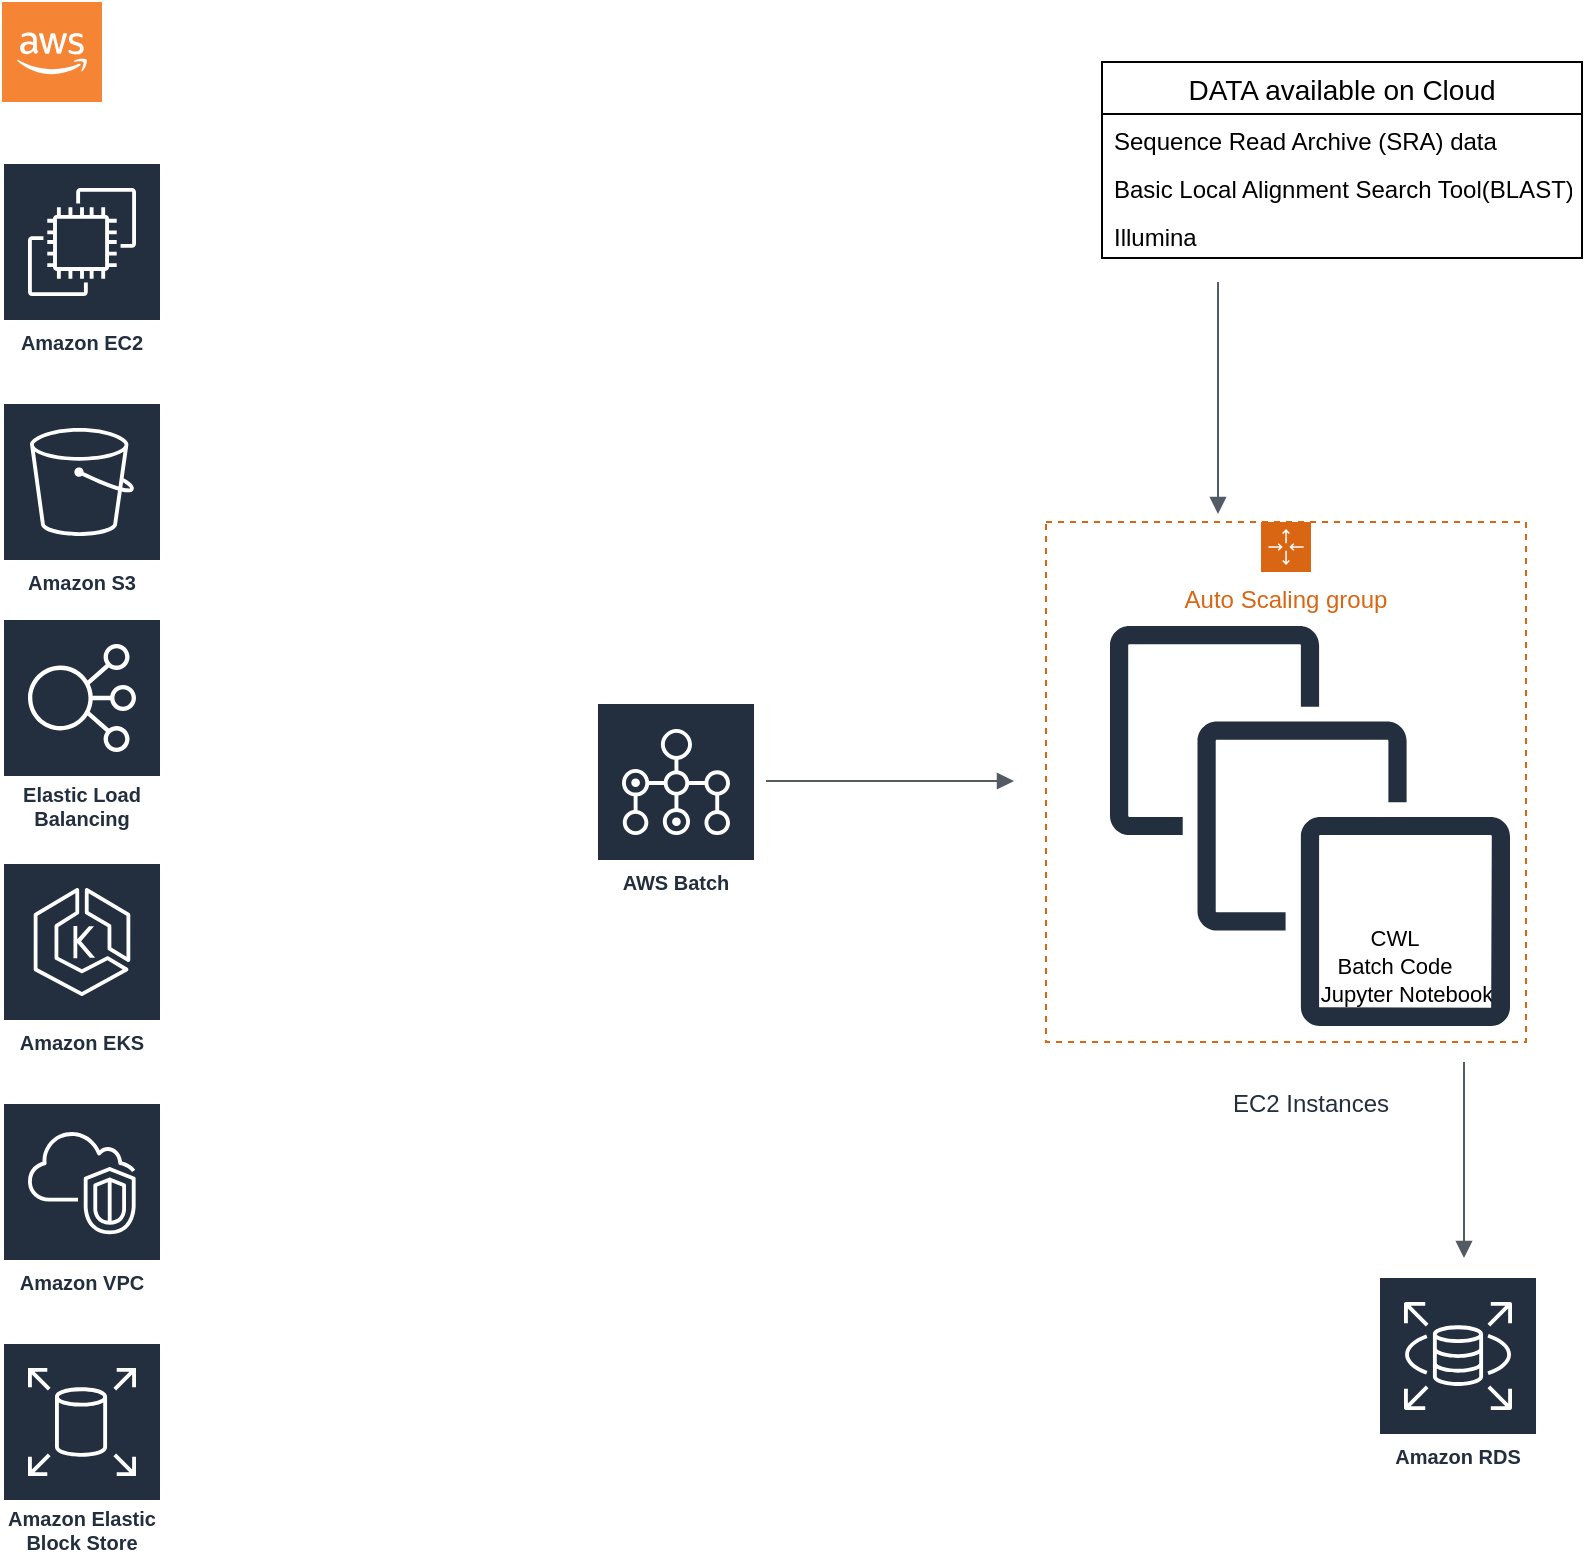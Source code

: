 <mxfile version="14.8.3" type="github">
  <diagram id="cb-TSlpXkkvhrSAXmfEZ" name="Page-1">
    <mxGraphModel dx="857" dy="589" grid="1" gridSize="10" guides="1" tooltips="1" connect="1" arrows="1" fold="1" page="1" pageScale="1" pageWidth="827" pageHeight="1169" math="0" shadow="0">
      <root>
        <mxCell id="0" />
        <mxCell id="1" parent="0" />
        <mxCell id="nAag5MHlNy-MG2vHLQIz-2" value="DATA available on Cloud" style="swimlane;fontStyle=0;childLayout=stackLayout;horizontal=1;startSize=26;fillColor=none;horizontalStack=0;resizeParent=1;resizeParentMax=0;resizeLast=0;collapsible=1;marginBottom=0;fontSize=14;" parent="1" vertex="1">
          <mxGeometry x="560" y="40" width="240" height="98" as="geometry" />
        </mxCell>
        <mxCell id="nAag5MHlNy-MG2vHLQIz-3" value="Sequence Read Archive (SRA) data" style="text;strokeColor=none;fillColor=none;align=left;verticalAlign=top;spacingLeft=4;spacingRight=4;overflow=hidden;rotatable=0;points=[[0,0.5],[1,0.5]];portConstraint=eastwest;" parent="nAag5MHlNy-MG2vHLQIz-2" vertex="1">
          <mxGeometry y="26" width="240" height="24" as="geometry" />
        </mxCell>
        <mxCell id="8YdzJCJYcOsDjFqOoVUw-2" value="Basic Local Alignment Search Tool(BLAST)" style="text;strokeColor=none;fillColor=none;align=left;verticalAlign=top;spacingLeft=4;spacingRight=4;overflow=hidden;rotatable=0;points=[[0,0.5],[1,0.5]];portConstraint=eastwest;" vertex="1" parent="nAag5MHlNy-MG2vHLQIz-2">
          <mxGeometry y="50" width="240" height="24" as="geometry" />
        </mxCell>
        <mxCell id="8YdzJCJYcOsDjFqOoVUw-3" value="Illumina" style="text;strokeColor=none;fillColor=none;align=left;verticalAlign=top;spacingLeft=4;spacingRight=4;overflow=hidden;rotatable=0;points=[[0,0.5],[1,0.5]];portConstraint=eastwest;" vertex="1" parent="nAag5MHlNy-MG2vHLQIz-2">
          <mxGeometry y="74" width="240" height="24" as="geometry" />
        </mxCell>
        <mxCell id="8YdzJCJYcOsDjFqOoVUw-5" value="" style="outlineConnect=0;dashed=0;verticalLabelPosition=bottom;verticalAlign=top;align=center;html=1;shape=mxgraph.aws3.cloud_2;fillColor=#F58534;gradientColor=none;" vertex="1" parent="1">
          <mxGeometry x="10" y="10" width="50" height="50" as="geometry" />
        </mxCell>
        <mxCell id="8YdzJCJYcOsDjFqOoVUw-6" value="Amazon EC2" style="outlineConnect=0;fontColor=#232F3E;gradientColor=none;strokeColor=#ffffff;fillColor=#232F3E;dashed=0;verticalLabelPosition=middle;verticalAlign=bottom;align=center;html=1;whiteSpace=wrap;fontSize=10;fontStyle=1;spacing=3;shape=mxgraph.aws4.productIcon;prIcon=mxgraph.aws4.ec2;" vertex="1" parent="1">
          <mxGeometry x="10" y="90" width="80" height="100" as="geometry" />
        </mxCell>
        <mxCell id="8YdzJCJYcOsDjFqOoVUw-9" value="&lt;font style=&quot;font-size: 11px&quot;&gt;Jupyter Notebook&lt;/font&gt;" style="text;html=1;align=center;verticalAlign=middle;resizable=0;points=[];autosize=1;strokeColor=none;" vertex="1" parent="1">
          <mxGeometry x="662" y="496" width="100" height="20" as="geometry" />
        </mxCell>
        <mxCell id="8YdzJCJYcOsDjFqOoVUw-10" value="&lt;font style=&quot;font-size: 11px&quot;&gt;Batch Code&lt;/font&gt;" style="text;html=1;align=center;verticalAlign=middle;resizable=0;points=[];autosize=1;strokeColor=none;" vertex="1" parent="1">
          <mxGeometry x="671" y="482" width="70" height="20" as="geometry" />
        </mxCell>
        <mxCell id="8YdzJCJYcOsDjFqOoVUw-13" value="&lt;font style=&quot;font-size: 11px&quot;&gt;CWL&lt;/font&gt;" style="text;html=1;align=center;verticalAlign=middle;resizable=0;points=[];autosize=1;strokeColor=none;" vertex="1" parent="1">
          <mxGeometry x="686" y="468" width="40" height="20" as="geometry" />
        </mxCell>
        <mxCell id="8YdzJCJYcOsDjFqOoVUw-14" value="EC2 Instances" style="outlineConnect=0;fontColor=#232F3E;gradientColor=none;strokeColor=#232F3E;dashed=0;verticalLabelPosition=bottom;verticalAlign=top;align=center;html=1;fontSize=12;fontStyle=0;aspect=fixed;shape=mxgraph.aws4.resourceIcon;resIcon=mxgraph.aws4.instances;fillColor=none;" vertex="1" parent="1">
          <mxGeometry x="539" y="297" width="250" height="250" as="geometry" />
        </mxCell>
        <mxCell id="8YdzJCJYcOsDjFqOoVUw-15" value="AWS Batch" style="outlineConnect=0;fontColor=#232F3E;gradientColor=none;strokeColor=#ffffff;fillColor=#232F3E;dashed=0;verticalLabelPosition=middle;verticalAlign=bottom;align=center;html=1;whiteSpace=wrap;fontSize=10;fontStyle=1;spacing=3;shape=mxgraph.aws4.productIcon;prIcon=mxgraph.aws4.batch;" vertex="1" parent="1">
          <mxGeometry x="307" y="360" width="80" height="100" as="geometry" />
        </mxCell>
        <mxCell id="8YdzJCJYcOsDjFqOoVUw-17" value="Amazon EKS" style="outlineConnect=0;fontColor=#232F3E;gradientColor=none;strokeColor=#ffffff;fillColor=#232F3E;dashed=0;verticalLabelPosition=middle;verticalAlign=bottom;align=center;html=1;whiteSpace=wrap;fontSize=10;fontStyle=1;spacing=3;shape=mxgraph.aws4.productIcon;prIcon=mxgraph.aws4.eks;" vertex="1" parent="1">
          <mxGeometry x="10" y="440" width="80" height="100" as="geometry" />
        </mxCell>
        <mxCell id="8YdzJCJYcOsDjFqOoVUw-18" value="Elastic Load Balancing" style="outlineConnect=0;fontColor=#232F3E;gradientColor=none;strokeColor=#ffffff;fillColor=#232F3E;dashed=0;verticalLabelPosition=middle;verticalAlign=bottom;align=center;html=1;whiteSpace=wrap;fontSize=10;fontStyle=1;spacing=3;shape=mxgraph.aws4.productIcon;prIcon=mxgraph.aws4.elastic_load_balancing;" vertex="1" parent="1">
          <mxGeometry x="10" y="318" width="80" height="110" as="geometry" />
        </mxCell>
        <mxCell id="8YdzJCJYcOsDjFqOoVUw-19" value="Amazon S3" style="outlineConnect=0;fontColor=#232F3E;gradientColor=none;strokeColor=#ffffff;fillColor=#232F3E;dashed=0;verticalLabelPosition=middle;verticalAlign=bottom;align=center;html=1;whiteSpace=wrap;fontSize=10;fontStyle=1;spacing=3;shape=mxgraph.aws4.productIcon;prIcon=mxgraph.aws4.s3;" vertex="1" parent="1">
          <mxGeometry x="10" y="210" width="80" height="100" as="geometry" />
        </mxCell>
        <mxCell id="8YdzJCJYcOsDjFqOoVUw-20" value="Amazon Elastic Block Store" style="outlineConnect=0;fontColor=#232F3E;gradientColor=none;strokeColor=#ffffff;fillColor=#232F3E;dashed=0;verticalLabelPosition=middle;verticalAlign=bottom;align=center;html=1;whiteSpace=wrap;fontSize=10;fontStyle=1;spacing=3;shape=mxgraph.aws4.productIcon;prIcon=mxgraph.aws4.elastic_block_store;" vertex="1" parent="1">
          <mxGeometry x="10" y="680" width="80" height="110" as="geometry" />
        </mxCell>
        <mxCell id="8YdzJCJYcOsDjFqOoVUw-21" value="Amazon RDS" style="outlineConnect=0;fontColor=#232F3E;gradientColor=none;strokeColor=#ffffff;fillColor=#232F3E;dashed=0;verticalLabelPosition=middle;verticalAlign=bottom;align=center;html=1;whiteSpace=wrap;fontSize=10;fontStyle=1;spacing=3;shape=mxgraph.aws4.productIcon;prIcon=mxgraph.aws4.rds;" vertex="1" parent="1">
          <mxGeometry x="698" y="647" width="80" height="100" as="geometry" />
        </mxCell>
        <mxCell id="8YdzJCJYcOsDjFqOoVUw-22" value="Amazon VPC" style="outlineConnect=0;fontColor=#232F3E;gradientColor=none;strokeColor=#ffffff;fillColor=#232F3E;dashed=0;verticalLabelPosition=middle;verticalAlign=bottom;align=center;html=1;whiteSpace=wrap;fontSize=10;fontStyle=1;spacing=3;shape=mxgraph.aws4.productIcon;prIcon=mxgraph.aws4.vpc;" vertex="1" parent="1">
          <mxGeometry x="10" y="560" width="80" height="100" as="geometry" />
        </mxCell>
        <mxCell id="8YdzJCJYcOsDjFqOoVUw-23" value="Auto Scaling group" style="points=[[0,0],[0.25,0],[0.5,0],[0.75,0],[1,0],[1,0.25],[1,0.5],[1,0.75],[1,1],[0.75,1],[0.5,1],[0.25,1],[0,1],[0,0.75],[0,0.5],[0,0.25]];outlineConnect=0;gradientColor=none;html=1;whiteSpace=wrap;fontSize=12;fontStyle=0;shape=mxgraph.aws4.groupCenter;grIcon=mxgraph.aws4.group_auto_scaling_group;grStroke=1;strokeColor=#D86613;fillColor=none;verticalAlign=top;align=center;fontColor=#D86613;dashed=1;spacingTop=25;" vertex="1" parent="1">
          <mxGeometry x="532" y="270" width="240" height="260" as="geometry" />
        </mxCell>
        <mxCell id="8YdzJCJYcOsDjFqOoVUw-25" value="" style="edgeStyle=orthogonalEdgeStyle;html=1;endArrow=none;elbow=vertical;startArrow=block;startFill=1;strokeColor=#545B64;rounded=0;" edge="1" parent="1">
          <mxGeometry width="100" relative="1" as="geometry">
            <mxPoint x="618" y="266" as="sourcePoint" />
            <mxPoint x="618" y="150" as="targetPoint" />
          </mxGeometry>
        </mxCell>
        <mxCell id="8YdzJCJYcOsDjFqOoVUw-27" value="" style="edgeStyle=orthogonalEdgeStyle;html=1;endArrow=none;elbow=vertical;startArrow=block;startFill=1;strokeColor=#545B64;rounded=0;" edge="1" parent="1">
          <mxGeometry width="100" relative="1" as="geometry">
            <mxPoint x="516" y="399.5" as="sourcePoint" />
            <mxPoint x="416" y="399.5" as="targetPoint" />
            <Array as="points">
              <mxPoint x="392" y="400" />
              <mxPoint x="392" y="400" />
            </Array>
          </mxGeometry>
        </mxCell>
        <mxCell id="8YdzJCJYcOsDjFqOoVUw-28" value="" style="edgeStyle=orthogonalEdgeStyle;html=1;endArrow=none;elbow=vertical;startArrow=block;startFill=1;strokeColor=#545B64;rounded=0;" edge="1" parent="1">
          <mxGeometry width="100" relative="1" as="geometry">
            <mxPoint x="741" y="638" as="sourcePoint" />
            <mxPoint x="741" y="563" as="targetPoint" />
            <Array as="points">
              <mxPoint x="741" y="540" />
              <mxPoint x="741" y="540" />
            </Array>
          </mxGeometry>
        </mxCell>
      </root>
    </mxGraphModel>
  </diagram>
</mxfile>
